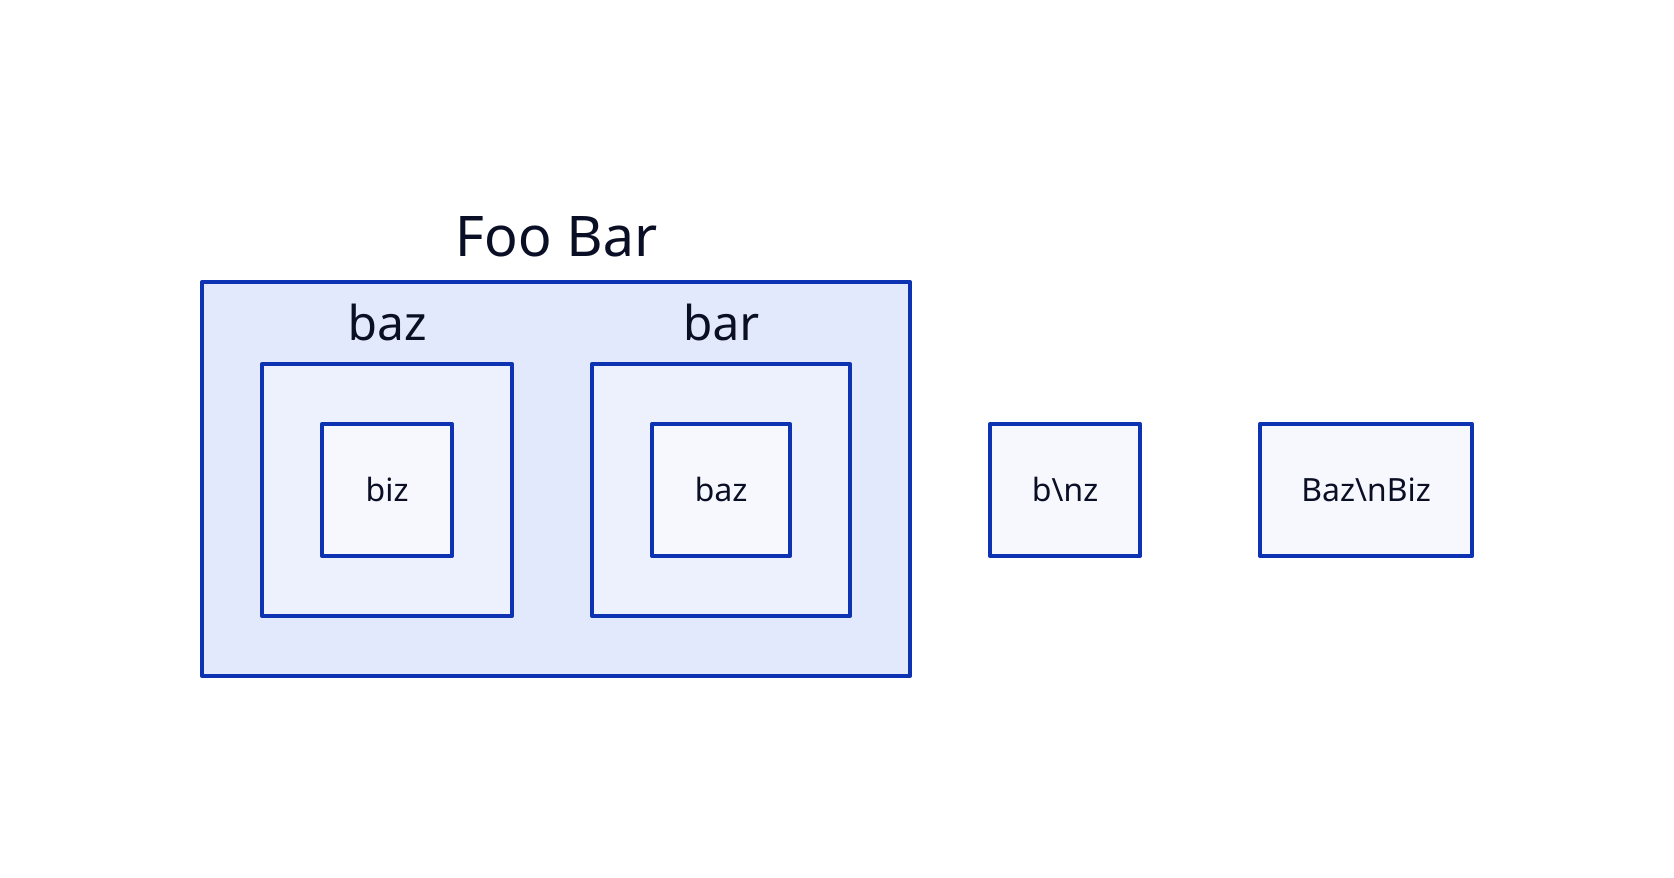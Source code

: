 foo.'baz'.biz
# <- constant
#  ^ punctuation.delimiter
#   ^ string
#     ^ string
#        ^ punctuation.delimiter
#         ^ variable

'b\nz'
# ^ string.escape
#  ^ string.escape

'biz': 'Baz\nBiz'
# <- string
#      ^ string
#        ^ string
#           ^ string.escape

foo: Foo Bar
# <- variable
#  ^ punctuation.delimiter
#    ^ text.title

foo: Foo Bar {
  # <- constant
  #  ^ text.title
  #          ^ punctuation.bracket

  bar.baz
  # <- constant
  #   ^ variable
}
# <- punctuation.bracket
